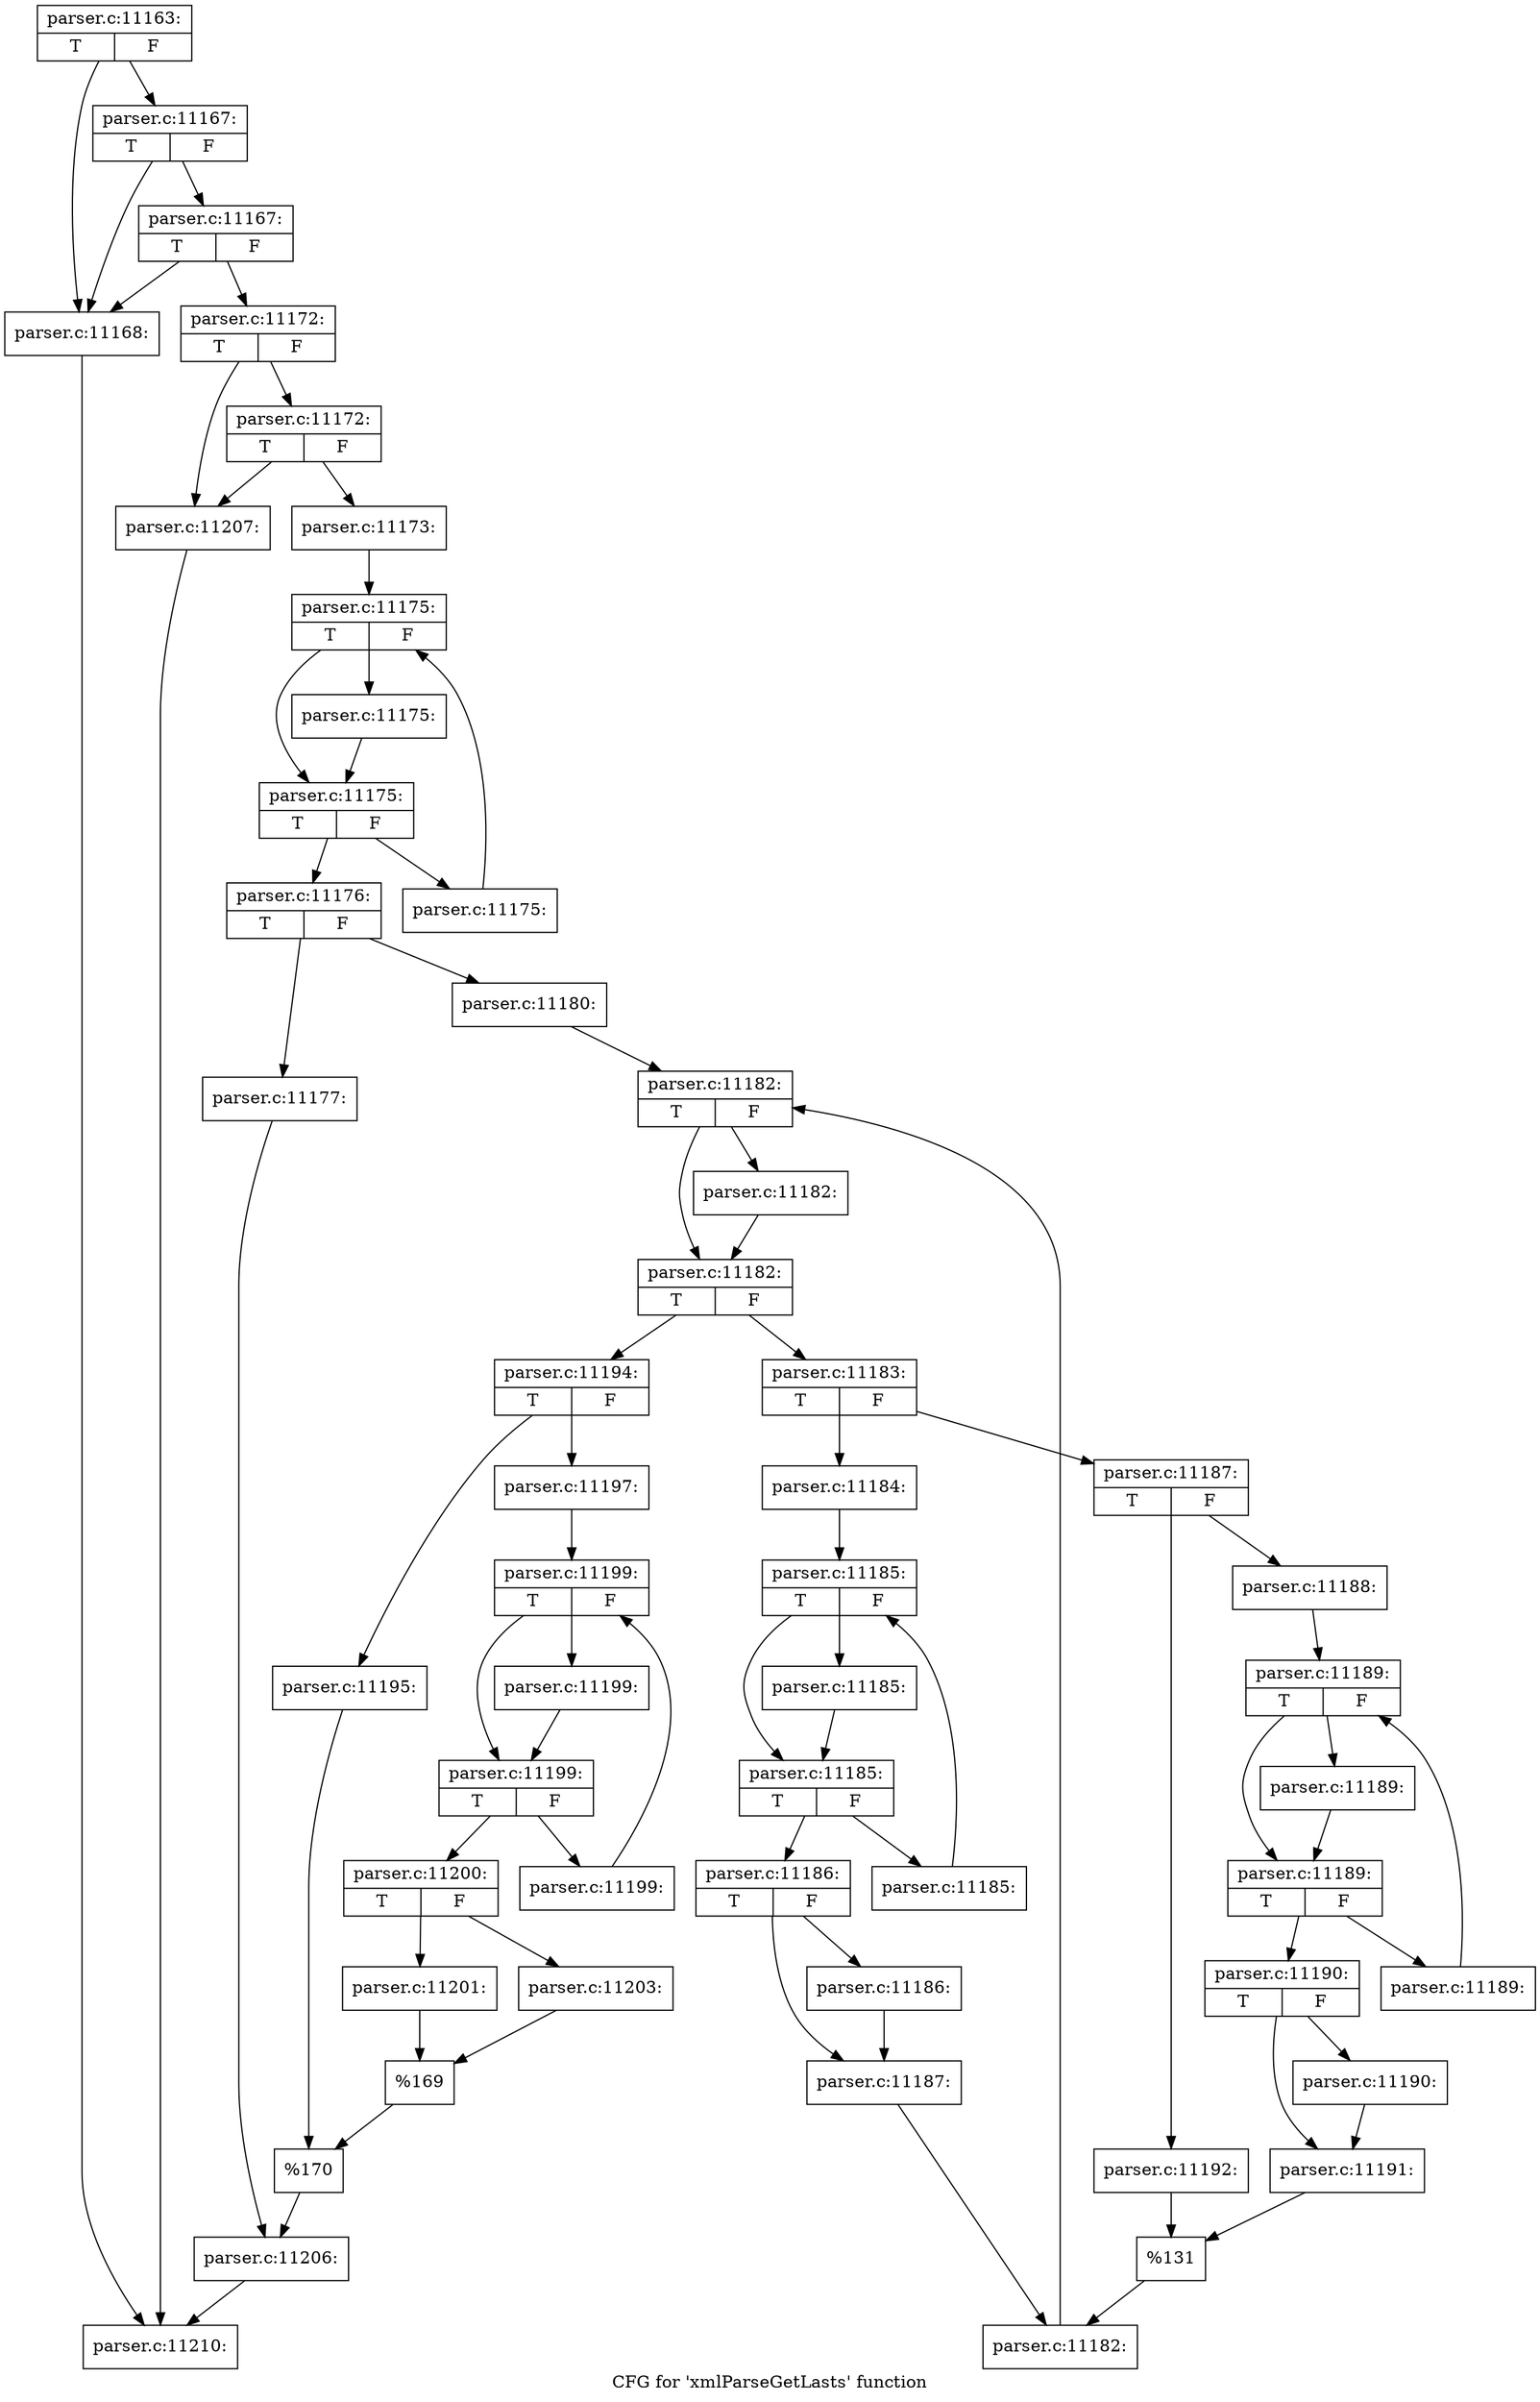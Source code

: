 digraph "CFG for 'xmlParseGetLasts' function" {
	label="CFG for 'xmlParseGetLasts' function";

	Node0x6352a20 [shape=record,label="{parser.c:11163:|{<s0>T|<s1>F}}"];
	Node0x6352a20 -> Node0x6352f80;
	Node0x6352a20 -> Node0x63530a0;
	Node0x63530a0 [shape=record,label="{parser.c:11167:|{<s0>T|<s1>F}}"];
	Node0x63530a0 -> Node0x6352f80;
	Node0x63530a0 -> Node0x6353020;
	Node0x6353020 [shape=record,label="{parser.c:11167:|{<s0>T|<s1>F}}"];
	Node0x6353020 -> Node0x6352f80;
	Node0x6353020 -> Node0x6352fd0;
	Node0x6352f80 [shape=record,label="{parser.c:11168:}"];
	Node0x6352f80 -> Node0x6353e50;
	Node0x6352fd0 [shape=record,label="{parser.c:11172:|{<s0>T|<s1>F}}"];
	Node0x6352fd0 -> Node0x6353ef0;
	Node0x6352fd0 -> Node0x6353ea0;
	Node0x6353ef0 [shape=record,label="{parser.c:11172:|{<s0>T|<s1>F}}"];
	Node0x6353ef0 -> Node0x6353e00;
	Node0x6353ef0 -> Node0x6353ea0;
	Node0x6353e00 [shape=record,label="{parser.c:11173:}"];
	Node0x6353e00 -> Node0x6354c10;
	Node0x6354c10 [shape=record,label="{parser.c:11175:|{<s0>T|<s1>F}}"];
	Node0x6354c10 -> Node0x6354f00;
	Node0x6354c10 -> Node0x6354eb0;
	Node0x6354f00 [shape=record,label="{parser.c:11175:}"];
	Node0x6354f00 -> Node0x6354eb0;
	Node0x6354eb0 [shape=record,label="{parser.c:11175:|{<s0>T|<s1>F}}"];
	Node0x6354eb0 -> Node0x6355710;
	Node0x6354eb0 -> Node0x6354e30;
	Node0x6355710 [shape=record,label="{parser.c:11175:}"];
	Node0x6355710 -> Node0x6354c10;
	Node0x6354e30 [shape=record,label="{parser.c:11176:|{<s0>T|<s1>F}}"];
	Node0x6354e30 -> Node0x6355a30;
	Node0x6354e30 -> Node0x6355ad0;
	Node0x6355a30 [shape=record,label="{parser.c:11177:}"];
	Node0x6355a30 -> Node0x6355a80;
	Node0x6355ad0 [shape=record,label="{parser.c:11180:}"];
	Node0x6355ad0 -> Node0x63568c0;
	Node0x63568c0 [shape=record,label="{parser.c:11182:|{<s0>T|<s1>F}}"];
	Node0x63568c0 -> Node0x6356bb0;
	Node0x63568c0 -> Node0x6356b60;
	Node0x6356bb0 [shape=record,label="{parser.c:11182:}"];
	Node0x6356bb0 -> Node0x6356b60;
	Node0x6356b60 [shape=record,label="{parser.c:11182:|{<s0>T|<s1>F}}"];
	Node0x6356b60 -> Node0x63573e0;
	Node0x6356b60 -> Node0x6356ae0;
	Node0x63573e0 [shape=record,label="{parser.c:11183:|{<s0>T|<s1>F}}"];
	Node0x63573e0 -> Node0x63575d0;
	Node0x63573e0 -> Node0x6357670;
	Node0x63575d0 [shape=record,label="{parser.c:11184:}"];
	Node0x63575d0 -> Node0x6357bc0;
	Node0x6357bc0 [shape=record,label="{parser.c:11185:|{<s0>T|<s1>F}}"];
	Node0x6357bc0 -> Node0x6357eb0;
	Node0x6357bc0 -> Node0x6357e60;
	Node0x6357eb0 [shape=record,label="{parser.c:11185:}"];
	Node0x6357eb0 -> Node0x6357e60;
	Node0x6357e60 [shape=record,label="{parser.c:11185:|{<s0>T|<s1>F}}"];
	Node0x6357e60 -> Node0x63586c0;
	Node0x6357e60 -> Node0x6357de0;
	Node0x63586c0 [shape=record,label="{parser.c:11185:}"];
	Node0x63586c0 -> Node0x6357bc0;
	Node0x6357de0 [shape=record,label="{parser.c:11186:|{<s0>T|<s1>F}}"];
	Node0x6357de0 -> Node0x63589e0;
	Node0x6357de0 -> Node0x6358a30;
	Node0x63589e0 [shape=record,label="{parser.c:11186:}"];
	Node0x63589e0 -> Node0x6358a30;
	Node0x6358a30 [shape=record,label="{parser.c:11187:}"];
	Node0x6358a30 -> Node0x6357620;
	Node0x6357670 [shape=record,label="{parser.c:11187:|{<s0>T|<s1>F}}"];
	Node0x6357670 -> Node0x6359300;
	Node0x6357670 -> Node0x63593a0;
	Node0x6359300 [shape=record,label="{parser.c:11188:}"];
	Node0x6359300 -> Node0x6359950;
	Node0x6359950 [shape=record,label="{parser.c:11189:|{<s0>T|<s1>F}}"];
	Node0x6359950 -> Node0x6359c40;
	Node0x6359950 -> Node0x6359bf0;
	Node0x6359c40 [shape=record,label="{parser.c:11189:}"];
	Node0x6359c40 -> Node0x6359bf0;
	Node0x6359bf0 [shape=record,label="{parser.c:11189:|{<s0>T|<s1>F}}"];
	Node0x6359bf0 -> Node0x635a450;
	Node0x6359bf0 -> Node0x6359b70;
	Node0x635a450 [shape=record,label="{parser.c:11189:}"];
	Node0x635a450 -> Node0x6359950;
	Node0x6359b70 [shape=record,label="{parser.c:11190:|{<s0>T|<s1>F}}"];
	Node0x6359b70 -> Node0x635a770;
	Node0x6359b70 -> Node0x635a7c0;
	Node0x635a770 [shape=record,label="{parser.c:11190:}"];
	Node0x635a770 -> Node0x635a7c0;
	Node0x635a7c0 [shape=record,label="{parser.c:11191:}"];
	Node0x635a7c0 -> Node0x6359350;
	Node0x63593a0 [shape=record,label="{parser.c:11192:}"];
	Node0x63593a0 -> Node0x6359350;
	Node0x6359350 [shape=record,label="{%131}"];
	Node0x6359350 -> Node0x6357620;
	Node0x6357620 [shape=record,label="{parser.c:11182:}"];
	Node0x6357620 -> Node0x63568c0;
	Node0x6356ae0 [shape=record,label="{parser.c:11194:|{<s0>T|<s1>F}}"];
	Node0x6356ae0 -> Node0x635b410;
	Node0x6356ae0 -> Node0x635b4b0;
	Node0x635b410 [shape=record,label="{parser.c:11195:}"];
	Node0x635b410 -> Node0x635b460;
	Node0x635b4b0 [shape=record,label="{parser.c:11197:}"];
	Node0x635b4b0 -> Node0x635c090;
	Node0x635c090 [shape=record,label="{parser.c:11199:|{<s0>T|<s1>F}}"];
	Node0x635c090 -> Node0x635c380;
	Node0x635c090 -> Node0x635c330;
	Node0x635c380 [shape=record,label="{parser.c:11199:}"];
	Node0x635c380 -> Node0x635c330;
	Node0x635c330 [shape=record,label="{parser.c:11199:|{<s0>T|<s1>F}}"];
	Node0x635c330 -> Node0x635cb90;
	Node0x635c330 -> Node0x635c2b0;
	Node0x635cb90 [shape=record,label="{parser.c:11199:}"];
	Node0x635cb90 -> Node0x635c090;
	Node0x635c2b0 [shape=record,label="{parser.c:11200:|{<s0>T|<s1>F}}"];
	Node0x635c2b0 -> Node0x635ceb0;
	Node0x635c2b0 -> Node0x635cf50;
	Node0x635ceb0 [shape=record,label="{parser.c:11201:}"];
	Node0x635ceb0 -> Node0x635cf00;
	Node0x635cf50 [shape=record,label="{parser.c:11203:}"];
	Node0x635cf50 -> Node0x635cf00;
	Node0x635cf00 [shape=record,label="{%169}"];
	Node0x635cf00 -> Node0x635b460;
	Node0x635b460 [shape=record,label="{%170}"];
	Node0x635b460 -> Node0x6355a80;
	Node0x6355a80 [shape=record,label="{parser.c:11206:}"];
	Node0x6355a80 -> Node0x6353e50;
	Node0x6353ea0 [shape=record,label="{parser.c:11207:}"];
	Node0x6353ea0 -> Node0x6353e50;
	Node0x6353e50 [shape=record,label="{parser.c:11210:}"];
}

